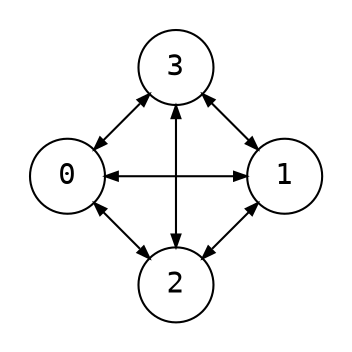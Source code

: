 digraph {
    node [shape=circle, fontname="monospace"; fixedsize=true, width="0.5"];
    edge [arrowsize=0.6];
    layout=neato;
    mode="sgd";
    maxiter=10000;
    scale=1.2;
    normalize=true;
    pad=0.2;

    0 -> {1, 2, 3} [dir="both"];
    1 -> {2, 3} [dir="both"];
    2 -> 3 [dir="both"];
}